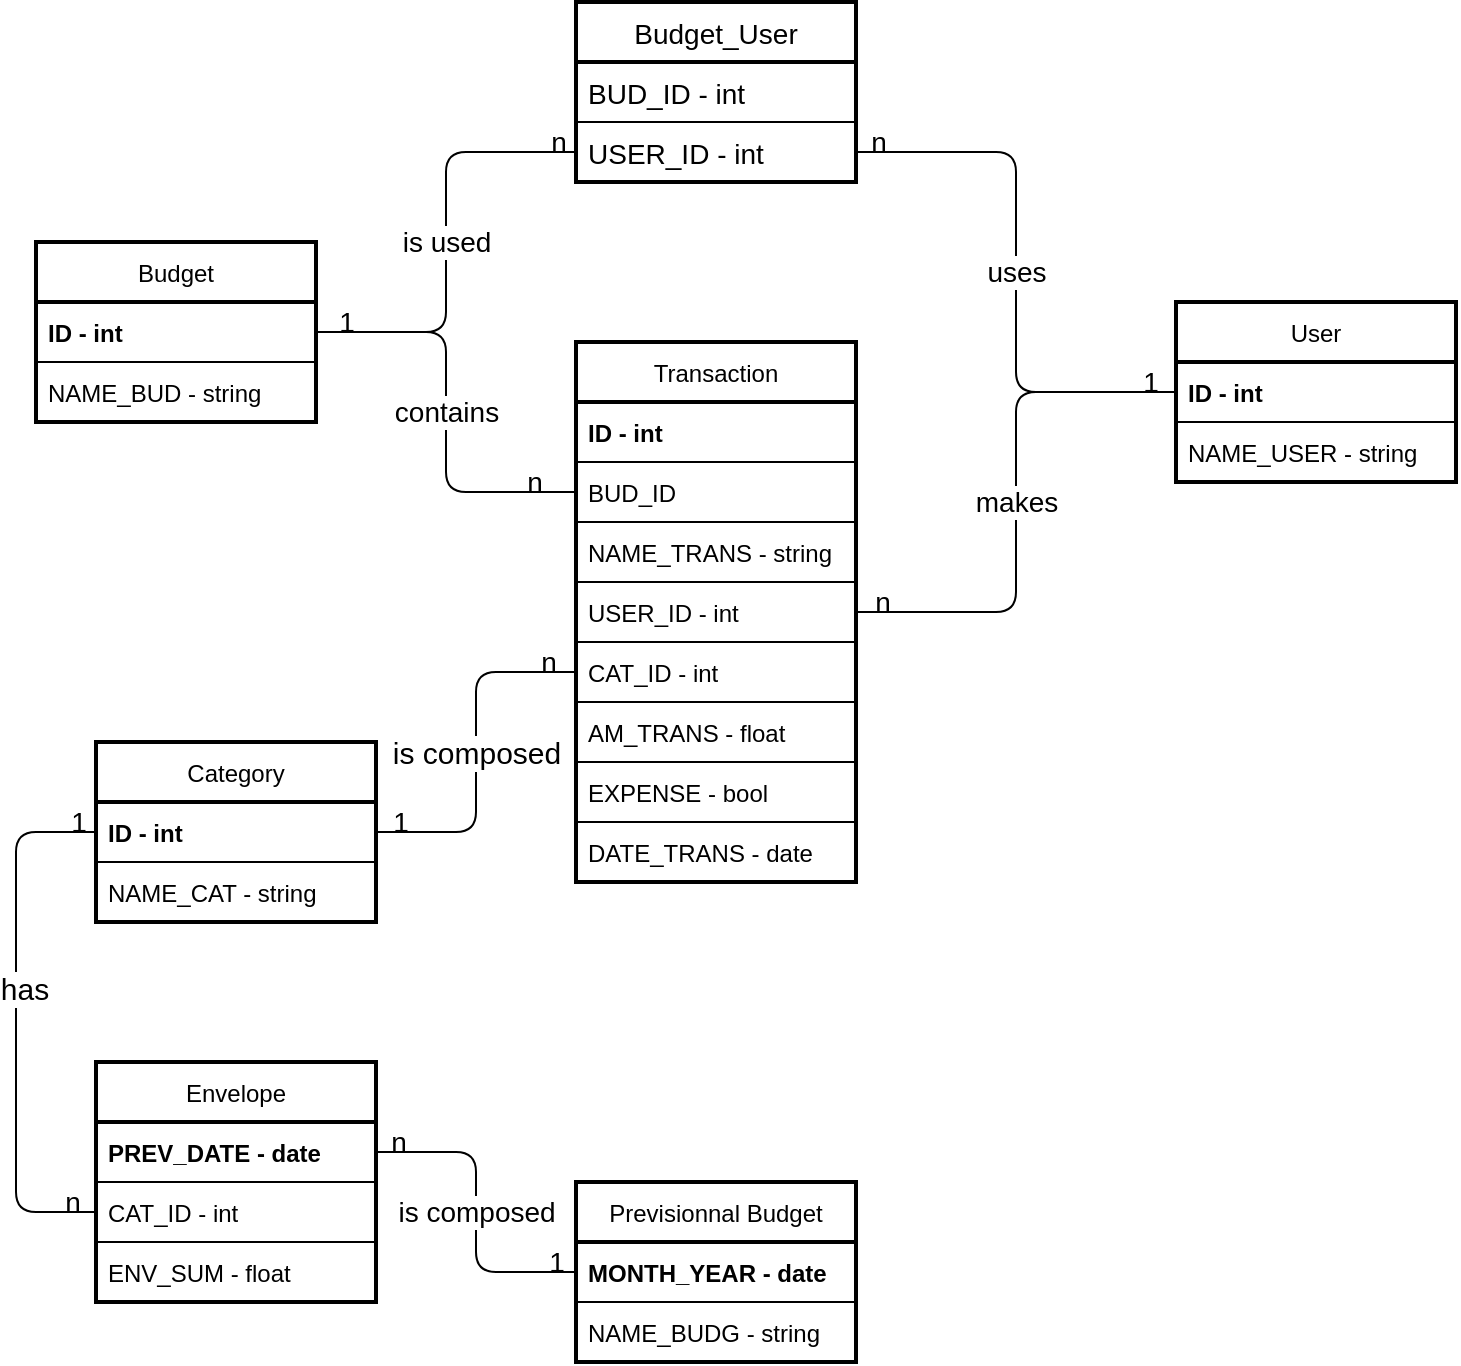 <mxfile>
    <diagram id="xqLP4a3N660k0-_7jpMs" name="Page-1">
        <mxGraphModel dx="1079" dy="725" grid="1" gridSize="10" guides="1" tooltips="1" connect="1" arrows="1" fold="1" page="1" pageScale="1" pageWidth="827" pageHeight="1169" math="0" shadow="0">
            <root>
                <mxCell id="0"/>
                <mxCell id="1" parent="0"/>
                <mxCell id="3" value="Category" style="swimlane;fontStyle=0;childLayout=stackLayout;horizontal=1;startSize=30;horizontalStack=0;resizeParent=1;resizeParentMax=0;resizeLast=0;collapsible=1;marginBottom=0;strokeWidth=2;" parent="1" vertex="1">
                    <mxGeometry x="70" y="410" width="140" height="90" as="geometry"/>
                </mxCell>
                <mxCell id="4" value="ID - int" style="text;strokeColor=none;fillColor=none;align=left;verticalAlign=middle;spacingLeft=4;spacingRight=4;overflow=hidden;points=[[0,0.5],[1,0.5]];portConstraint=eastwest;rotatable=0;fontStyle=1" parent="3" vertex="1">
                    <mxGeometry y="30" width="140" height="30" as="geometry"/>
                </mxCell>
                <mxCell id="5" value="NAME_CAT - string" style="text;strokeColor=default;fillColor=none;align=left;verticalAlign=middle;spacingLeft=4;spacingRight=4;overflow=hidden;points=[[0,0.5],[1,0.5]];portConstraint=eastwest;rotatable=0;perimeterSpacing=0;" parent="3" vertex="1">
                    <mxGeometry y="60" width="140" height="30" as="geometry"/>
                </mxCell>
                <mxCell id="7" value="Transaction" style="swimlane;fontStyle=0;childLayout=stackLayout;horizontal=1;startSize=30;horizontalStack=0;resizeParent=1;resizeParentMax=0;resizeLast=0;collapsible=1;marginBottom=0;strokeWidth=2;" parent="1" vertex="1">
                    <mxGeometry x="310" y="210" width="140" height="270" as="geometry"/>
                </mxCell>
                <mxCell id="8" value="ID - int" style="text;strokeColor=none;fillColor=none;align=left;verticalAlign=middle;spacingLeft=4;spacingRight=4;overflow=hidden;points=[[0,0.5],[1,0.5]];portConstraint=eastwest;rotatable=0;fontStyle=1;strokeWidth=1;" parent="7" vertex="1">
                    <mxGeometry y="30" width="140" height="30" as="geometry"/>
                </mxCell>
                <mxCell id="33" value="BUD_ID" style="text;strokeColor=default;fillColor=none;align=left;verticalAlign=middle;spacingLeft=4;spacingRight=4;overflow=hidden;points=[[0,0.5],[1,0.5]];portConstraint=eastwest;rotatable=0;fontStyle=0;strokeWidth=1;" parent="7" vertex="1">
                    <mxGeometry y="60" width="140" height="30" as="geometry"/>
                </mxCell>
                <mxCell id="9" value="NAME_TRANS - string" style="text;strokeColor=default;fillColor=none;align=left;verticalAlign=middle;spacingLeft=4;spacingRight=4;overflow=hidden;points=[[0,0.5],[1,0.5]];portConstraint=eastwest;rotatable=0;strokeWidth=1;" parent="7" vertex="1">
                    <mxGeometry y="90" width="140" height="30" as="geometry"/>
                </mxCell>
                <mxCell id="24" value="USER_ID - int" style="text;strokeColor=default;fillColor=none;align=left;verticalAlign=middle;spacingLeft=4;spacingRight=4;overflow=hidden;points=[[0,0.5],[1,0.5]];portConstraint=eastwest;rotatable=0;strokeWidth=1;" parent="7" vertex="1">
                    <mxGeometry y="120" width="140" height="30" as="geometry"/>
                </mxCell>
                <mxCell id="10" value="CAT_ID - int" style="text;strokeColor=default;fillColor=none;align=left;verticalAlign=middle;spacingLeft=4;spacingRight=4;overflow=hidden;points=[[0,0.5],[1,0.5]];portConstraint=eastwest;rotatable=0;" parent="7" vertex="1">
                    <mxGeometry y="150" width="140" height="30" as="geometry"/>
                </mxCell>
                <mxCell id="13" value="AM_TRANS - float" style="text;strokeColor=default;fillColor=none;align=left;verticalAlign=middle;spacingLeft=4;spacingRight=4;overflow=hidden;points=[[0,0.5],[1,0.5]];portConstraint=eastwest;rotatable=0;" parent="7" vertex="1">
                    <mxGeometry y="180" width="140" height="30" as="geometry"/>
                </mxCell>
                <mxCell id="15" value="EXPENSE - bool" style="text;strokeColor=default;fillColor=none;align=left;verticalAlign=middle;spacingLeft=4;spacingRight=4;overflow=hidden;points=[[0,0.5],[1,0.5]];portConstraint=eastwest;rotatable=0;" parent="7" vertex="1">
                    <mxGeometry y="210" width="140" height="30" as="geometry"/>
                </mxCell>
                <mxCell id="46" value="DATE_TRANS - date" style="text;strokeColor=default;fillColor=none;align=left;verticalAlign=middle;spacingLeft=4;spacingRight=4;overflow=hidden;points=[[0,0.5],[1,0.5]];portConstraint=eastwest;rotatable=0;" vertex="1" parent="7">
                    <mxGeometry y="240" width="140" height="30" as="geometry"/>
                </mxCell>
                <mxCell id="16" value="Budget" style="swimlane;fontStyle=0;childLayout=stackLayout;horizontal=1;startSize=30;horizontalStack=0;resizeParent=1;resizeParentMax=0;resizeLast=0;collapsible=1;marginBottom=0;strokeColor=default;strokeWidth=2;" parent="1" vertex="1">
                    <mxGeometry x="40" y="160" width="140" height="90" as="geometry"/>
                </mxCell>
                <mxCell id="17" value="ID - int" style="text;strokeColor=default;fillColor=none;align=left;verticalAlign=middle;spacingLeft=4;spacingRight=4;overflow=hidden;points=[[0,0.5],[1,0.5]];portConstraint=eastwest;rotatable=0;fontStyle=1" parent="16" vertex="1">
                    <mxGeometry y="30" width="140" height="30" as="geometry"/>
                </mxCell>
                <mxCell id="18" value="NAME_BUD - string" style="text;strokeColor=default;fillColor=none;align=left;verticalAlign=middle;spacingLeft=4;spacingRight=4;overflow=hidden;points=[[0,0.5],[1,0.5]];portConstraint=eastwest;rotatable=0;" parent="16" vertex="1">
                    <mxGeometry y="60" width="140" height="30" as="geometry"/>
                </mxCell>
                <mxCell id="20" value="User" style="swimlane;fontStyle=0;childLayout=stackLayout;horizontal=1;startSize=30;horizontalStack=0;resizeParent=1;resizeParentMax=0;resizeLast=0;collapsible=1;marginBottom=0;strokeColor=default;strokeWidth=2;" parent="1" vertex="1">
                    <mxGeometry x="610" y="190" width="140" height="90" as="geometry"/>
                </mxCell>
                <mxCell id="21" value="ID - int" style="text;strokeColor=default;fillColor=none;align=left;verticalAlign=middle;spacingLeft=4;spacingRight=4;overflow=hidden;points=[[0,0.5],[1,0.5]];portConstraint=eastwest;rotatable=0;fontStyle=1" parent="20" vertex="1">
                    <mxGeometry y="30" width="140" height="30" as="geometry"/>
                </mxCell>
                <mxCell id="22" value="NAME_USER - string" style="text;strokeColor=default;fillColor=none;align=left;verticalAlign=middle;spacingLeft=4;spacingRight=4;overflow=hidden;points=[[0,0.5],[1,0.5]];portConstraint=eastwest;rotatable=0;" parent="20" vertex="1">
                    <mxGeometry y="60" width="140" height="30" as="geometry"/>
                </mxCell>
                <mxCell id="25" value="&lt;font style=&quot;font-size: 14px&quot;&gt;makes&lt;/font&gt;" style="edgeStyle=orthogonalEdgeStyle;rounded=1;html=1;exitX=1;exitY=0.5;exitDx=0;exitDy=0;entryX=0;entryY=0.5;entryDx=0;entryDy=0;endArrow=none;endFill=0;" parent="1" source="24" target="21" edge="1">
                    <mxGeometry relative="1" as="geometry"/>
                </mxCell>
                <mxCell id="31" value="n" style="edgeLabel;html=1;align=center;verticalAlign=middle;resizable=0;points=[];fontSize=14;labelBackgroundColor=none;" parent="25" vertex="1" connectable="0">
                    <mxGeometry x="-0.906" y="-1" relative="1" as="geometry">
                        <mxPoint y="-6" as="offset"/>
                    </mxGeometry>
                </mxCell>
                <mxCell id="32" value="1" style="edgeLabel;html=1;align=center;verticalAlign=middle;resizable=0;points=[];fontSize=14;labelBackgroundColor=none;" parent="25" vertex="1" connectable="0">
                    <mxGeometry x="0.899" y="-2" relative="1" as="geometry">
                        <mxPoint y="-7" as="offset"/>
                    </mxGeometry>
                </mxCell>
                <mxCell id="28" value="&lt;font style=&quot;font-size: 15px&quot;&gt;is composed&lt;/font&gt;" style="edgeStyle=orthogonalEdgeStyle;rounded=1;html=1;exitX=0;exitY=0.5;exitDx=0;exitDy=0;entryX=1;entryY=0.5;entryDx=0;entryDy=0;endArrow=none;endFill=0;" parent="1" source="10" target="4" edge="1">
                    <mxGeometry relative="1" as="geometry"/>
                </mxCell>
                <mxCell id="29" value="1" style="edgeLabel;html=1;align=center;verticalAlign=middle;resizable=0;points=[];fontSize=14;labelBackgroundColor=none;" parent="28" vertex="1" connectable="0">
                    <mxGeometry x="0.864" y="2" relative="1" as="geometry">
                        <mxPoint y="-7" as="offset"/>
                    </mxGeometry>
                </mxCell>
                <mxCell id="30" value="n" style="edgeLabel;html=1;align=center;verticalAlign=middle;resizable=0;points=[];fontSize=14;labelBackgroundColor=none;" parent="28" vertex="1" connectable="0">
                    <mxGeometry x="-0.836" y="2" relative="1" as="geometry">
                        <mxPoint x="1" y="-7" as="offset"/>
                    </mxGeometry>
                </mxCell>
                <mxCell id="34" value="contains" style="edgeStyle=orthogonalEdgeStyle;rounded=1;html=1;fontSize=14;endArrow=none;endFill=0;" parent="1" source="17" target="33" edge="1">
                    <mxGeometry relative="1" as="geometry"/>
                </mxCell>
                <mxCell id="35" value="1" style="edgeLabel;html=1;align=center;verticalAlign=middle;resizable=0;points=[];fontSize=14;labelBackgroundColor=none;" parent="34" vertex="1" connectable="0">
                    <mxGeometry x="-0.842" y="-2" relative="1" as="geometry">
                        <mxPoint x="-2" y="-7" as="offset"/>
                    </mxGeometry>
                </mxCell>
                <mxCell id="36" value="n" style="edgeLabel;html=1;align=center;verticalAlign=middle;resizable=0;points=[];fontSize=14;labelBackgroundColor=none;" parent="34" vertex="1" connectable="0">
                    <mxGeometry x="0.798" relative="1" as="geometry">
                        <mxPoint y="-5" as="offset"/>
                    </mxGeometry>
                </mxCell>
                <mxCell id="42" value="is used" style="edgeStyle=orthogonalEdgeStyle;rounded=1;html=1;entryX=1;entryY=0.5;entryDx=0;entryDy=0;fontSize=14;endArrow=none;endFill=0;exitX=0;exitY=0.5;exitDx=0;exitDy=0;" parent="1" source="39" target="17" edge="1">
                    <mxGeometry relative="1" as="geometry"/>
                </mxCell>
                <mxCell id="44" value="n" style="edgeLabel;html=1;align=center;verticalAlign=middle;resizable=0;points=[];fontSize=14;labelBackgroundColor=none;" parent="42" vertex="1" connectable="0">
                    <mxGeometry x="-0.944" y="-1" relative="1" as="geometry">
                        <mxPoint x="-3" y="-4" as="offset"/>
                    </mxGeometry>
                </mxCell>
                <mxCell id="37" value="Budget_User" style="swimlane;fontStyle=0;childLayout=stackLayout;horizontal=1;startSize=30;horizontalStack=0;resizeParent=1;resizeParentMax=0;resizeLast=0;collapsible=1;marginBottom=0;fontSize=14;strokeColor=default;strokeWidth=2;" parent="1" vertex="1">
                    <mxGeometry x="310" y="40" width="140" height="90" as="geometry"/>
                </mxCell>
                <mxCell id="38" value="BUD_ID - int" style="text;strokeColor=default;fillColor=none;align=left;verticalAlign=middle;spacingLeft=4;spacingRight=4;overflow=hidden;points=[[0,0.5],[1,0.5]];portConstraint=eastwest;rotatable=0;fontSize=14;" parent="37" vertex="1">
                    <mxGeometry y="30" width="140" height="30" as="geometry"/>
                </mxCell>
                <mxCell id="39" value="USER_ID - int" style="text;strokeColor=default;fillColor=none;align=left;verticalAlign=middle;spacingLeft=4;spacingRight=4;overflow=hidden;points=[[0,0.5],[1,0.5]];portConstraint=eastwest;rotatable=0;fontSize=14;" parent="37" vertex="1">
                    <mxGeometry y="60" width="140" height="30" as="geometry"/>
                </mxCell>
                <mxCell id="41" value="uses" style="edgeStyle=orthogonalEdgeStyle;rounded=1;html=1;entryX=0;entryY=0.5;entryDx=0;entryDy=0;fontSize=14;endArrow=none;endFill=0;" parent="1" source="39" target="21" edge="1">
                    <mxGeometry relative="1" as="geometry"/>
                </mxCell>
                <mxCell id="45" value="n" style="edgeLabel;html=1;align=center;verticalAlign=middle;resizable=0;points=[];fontSize=14;labelBackgroundColor=none;" parent="41" vertex="1" connectable="0">
                    <mxGeometry x="-0.924" y="1" relative="1" as="geometry">
                        <mxPoint y="-4" as="offset"/>
                    </mxGeometry>
                </mxCell>
                <mxCell id="47" value="Previsionnal Budget" style="swimlane;fontStyle=0;childLayout=stackLayout;horizontal=1;startSize=30;horizontalStack=0;resizeParent=1;resizeParentMax=0;resizeLast=0;collapsible=1;marginBottom=0;strokeWidth=2;" vertex="1" parent="1">
                    <mxGeometry x="310" y="630" width="140" height="90" as="geometry"/>
                </mxCell>
                <mxCell id="48" value="MONTH_YEAR - date" style="text;strokeColor=default;fillColor=none;align=left;verticalAlign=middle;spacingLeft=4;spacingRight=4;overflow=hidden;points=[[0,0.5],[1,0.5]];portConstraint=eastwest;rotatable=0;fontStyle=1" vertex="1" parent="47">
                    <mxGeometry y="30" width="140" height="30" as="geometry"/>
                </mxCell>
                <mxCell id="49" value="NAME_BUDG - string" style="text;strokeColor=default;fillColor=none;align=left;verticalAlign=middle;spacingLeft=4;spacingRight=4;overflow=hidden;points=[[0,0.5],[1,0.5]];portConstraint=eastwest;rotatable=0;" vertex="1" parent="47">
                    <mxGeometry y="60" width="140" height="30" as="geometry"/>
                </mxCell>
                <mxCell id="51" value="Envelope" style="swimlane;fontStyle=0;childLayout=stackLayout;horizontal=1;startSize=30;horizontalStack=0;resizeParent=1;resizeParentMax=0;resizeLast=0;collapsible=1;marginBottom=0;strokeWidth=2;" vertex="1" parent="1">
                    <mxGeometry x="70" y="570" width="140" height="120" as="geometry"/>
                </mxCell>
                <mxCell id="52" value="PREV_DATE - date" style="text;strokeColor=default;fillColor=none;align=left;verticalAlign=middle;spacingLeft=4;spacingRight=4;overflow=hidden;points=[[0,0.5],[1,0.5]];portConstraint=eastwest;rotatable=0;fontStyle=1" vertex="1" parent="51">
                    <mxGeometry y="30" width="140" height="30" as="geometry"/>
                </mxCell>
                <mxCell id="53" value="CAT_ID - int" style="text;strokeColor=default;fillColor=none;align=left;verticalAlign=middle;spacingLeft=4;spacingRight=4;overflow=hidden;points=[[0,0.5],[1,0.5]];portConstraint=eastwest;rotatable=0;" vertex="1" parent="51">
                    <mxGeometry y="60" width="140" height="30" as="geometry"/>
                </mxCell>
                <mxCell id="54" value="ENV_SUM - float" style="text;strokeColor=default;fillColor=none;align=left;verticalAlign=middle;spacingLeft=4;spacingRight=4;overflow=hidden;points=[[0,0.5],[1,0.5]];portConstraint=eastwest;rotatable=0;" vertex="1" parent="51">
                    <mxGeometry y="90" width="140" height="30" as="geometry"/>
                </mxCell>
                <mxCell id="55" style="edgeStyle=orthogonalEdgeStyle;html=1;exitX=1;exitY=0.5;exitDx=0;exitDy=0;entryX=0;entryY=0.5;entryDx=0;entryDy=0;endArrow=none;endFill=0;strokeColor=none;" edge="1" parent="1" source="52" target="47">
                    <mxGeometry relative="1" as="geometry"/>
                </mxCell>
                <mxCell id="56" value="&lt;font style=&quot;font-size: 14px&quot;&gt;is composed&lt;/font&gt;" style="edgeStyle=orthogonalEdgeStyle;html=1;exitX=1;exitY=0.5;exitDx=0;exitDy=0;entryX=0;entryY=0.5;entryDx=0;entryDy=0;endArrow=none;endFill=0;" edge="1" parent="1" source="52" target="47">
                    <mxGeometry relative="1" as="geometry"/>
                </mxCell>
                <mxCell id="60" value="1" style="edgeLabel;html=1;align=center;verticalAlign=middle;resizable=0;points=[];fontSize=14;labelBackgroundColor=none;" vertex="1" connectable="0" parent="56">
                    <mxGeometry x="0.885" relative="1" as="geometry">
                        <mxPoint x="-1" y="-5" as="offset"/>
                    </mxGeometry>
                </mxCell>
                <mxCell id="61" value="n" style="edgeLabel;html=1;align=center;verticalAlign=middle;resizable=0;points=[];fontSize=14;labelBackgroundColor=none;" vertex="1" connectable="0" parent="56">
                    <mxGeometry x="-0.92" y="-1" relative="1" as="geometry">
                        <mxPoint x="4" y="-6" as="offset"/>
                    </mxGeometry>
                </mxCell>
                <mxCell id="57" style="edgeStyle=orthogonalEdgeStyle;html=1;exitX=0;exitY=0.5;exitDx=0;exitDy=0;entryX=0;entryY=0.5;entryDx=0;entryDy=0;endArrow=none;endFill=0;" edge="1" parent="1" source="53" target="3">
                    <mxGeometry relative="1" as="geometry">
                        <Array as="points">
                            <mxPoint x="30" y="645"/>
                            <mxPoint x="30" y="455"/>
                        </Array>
                    </mxGeometry>
                </mxCell>
                <mxCell id="58" value="n" style="edgeLabel;html=1;align=center;verticalAlign=middle;resizable=0;points=[];fontSize=14;labelBackgroundColor=none;" vertex="1" connectable="0" parent="57">
                    <mxGeometry x="-0.912" y="1" relative="1" as="geometry">
                        <mxPoint y="-6" as="offset"/>
                    </mxGeometry>
                </mxCell>
                <mxCell id="59" value="1" style="edgeLabel;html=1;align=center;verticalAlign=middle;resizable=0;points=[];fontSize=14;labelBackgroundColor=none;" vertex="1" connectable="0" parent="57">
                    <mxGeometry x="0.934" y="-1" relative="1" as="geometry">
                        <mxPoint y="-6" as="offset"/>
                    </mxGeometry>
                </mxCell>
                <mxCell id="62" value="has" style="edgeLabel;html=1;align=center;verticalAlign=middle;resizable=0;points=[];fontSize=15;" vertex="1" connectable="0" parent="57">
                    <mxGeometry x="0.125" y="-4" relative="1" as="geometry">
                        <mxPoint as="offset"/>
                    </mxGeometry>
                </mxCell>
            </root>
        </mxGraphModel>
    </diagram>
</mxfile>